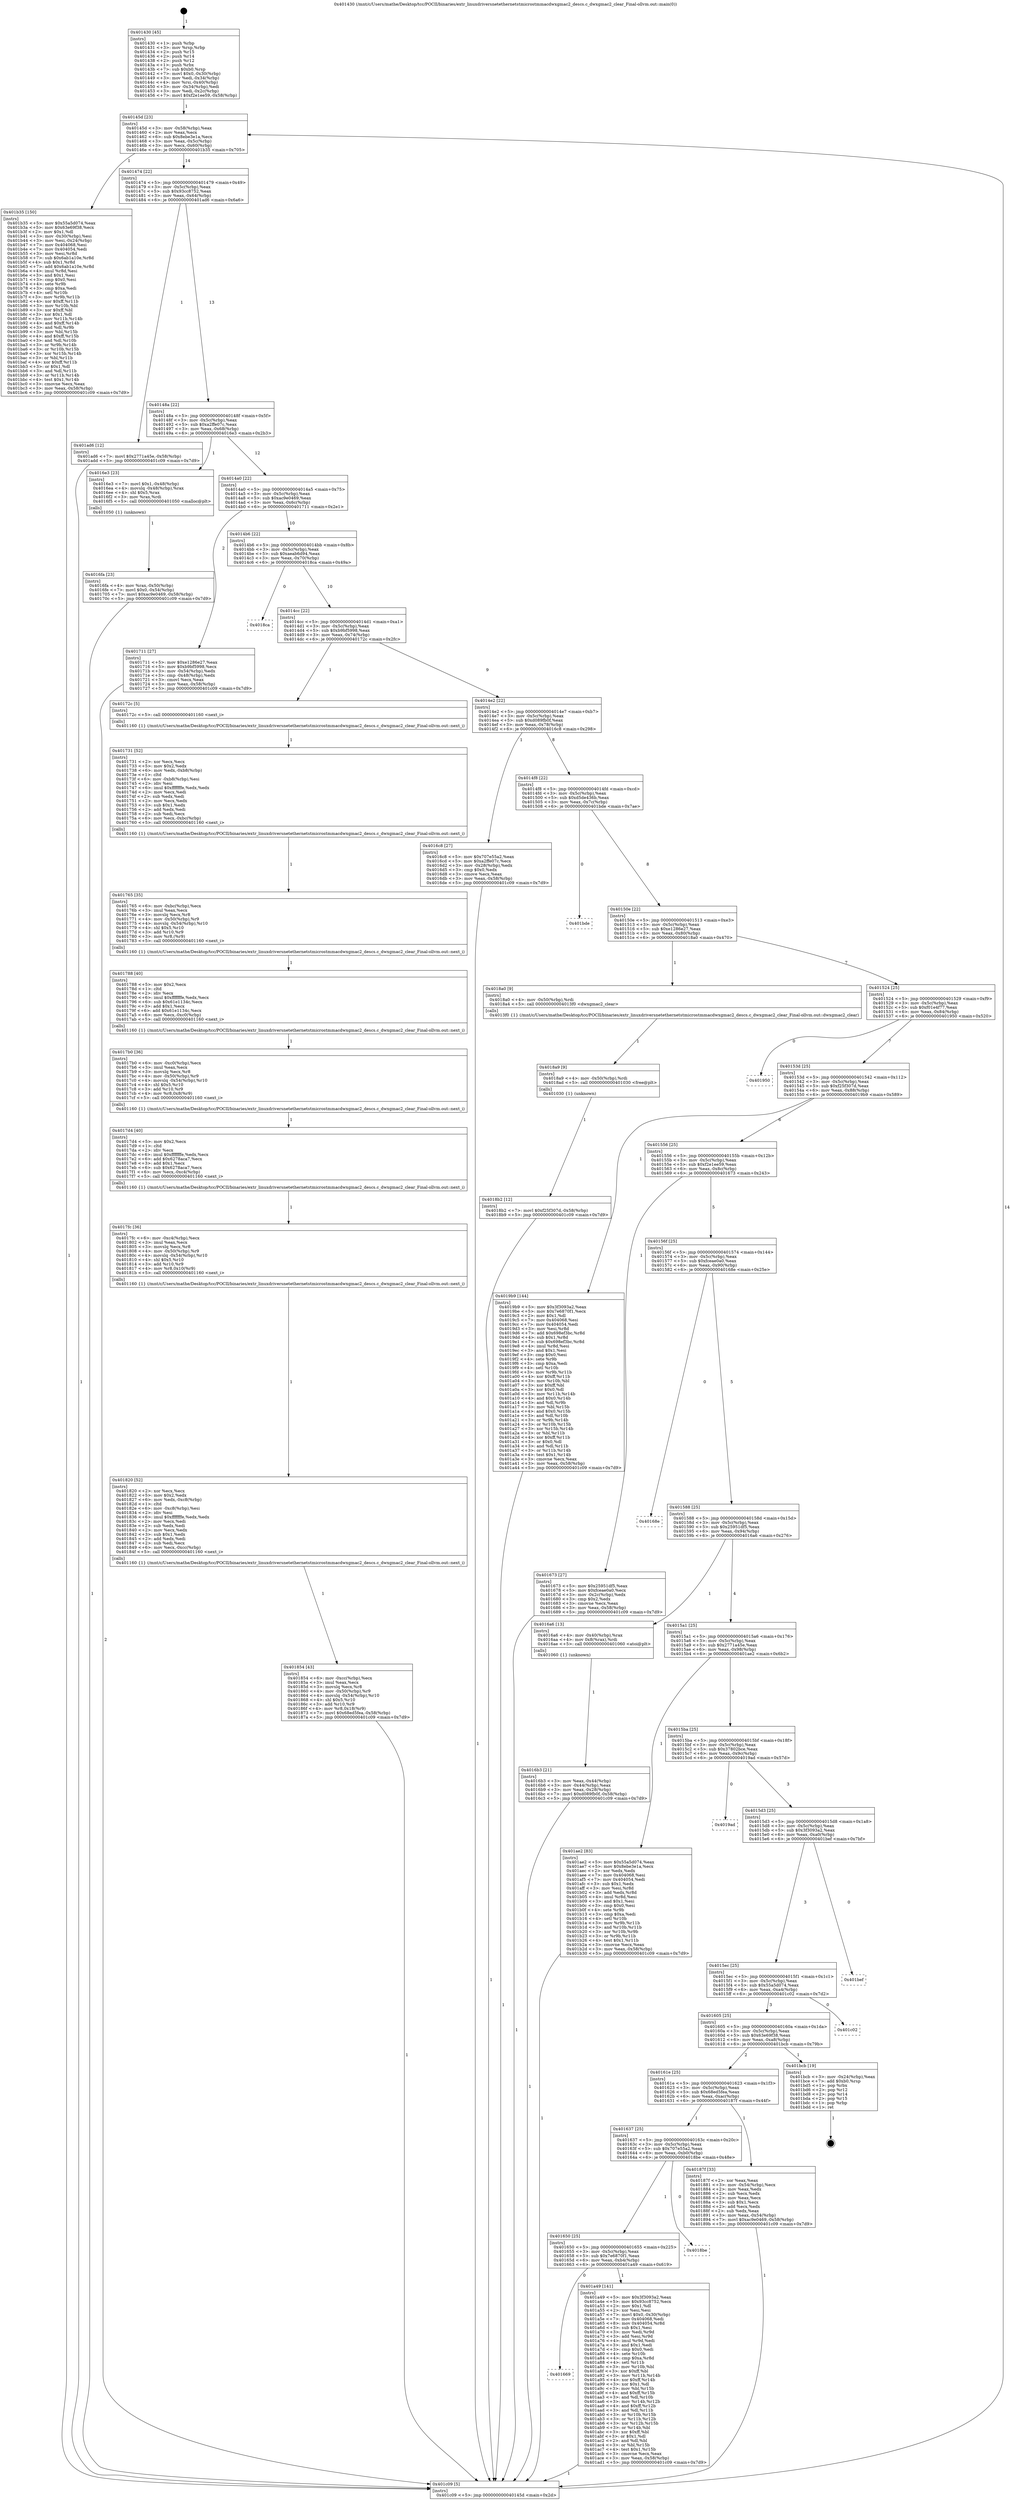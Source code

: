 digraph "0x401430" {
  label = "0x401430 (/mnt/c/Users/mathe/Desktop/tcc/POCII/binaries/extr_linuxdriversnetethernetstmicrostmmacdwxgmac2_descs.c_dwxgmac2_clear_Final-ollvm.out::main(0))"
  labelloc = "t"
  node[shape=record]

  Entry [label="",width=0.3,height=0.3,shape=circle,fillcolor=black,style=filled]
  "0x40145d" [label="{
     0x40145d [23]\l
     | [instrs]\l
     &nbsp;&nbsp;0x40145d \<+3\>: mov -0x58(%rbp),%eax\l
     &nbsp;&nbsp;0x401460 \<+2\>: mov %eax,%ecx\l
     &nbsp;&nbsp;0x401462 \<+6\>: sub $0x8ebe3e1a,%ecx\l
     &nbsp;&nbsp;0x401468 \<+3\>: mov %eax,-0x5c(%rbp)\l
     &nbsp;&nbsp;0x40146b \<+3\>: mov %ecx,-0x60(%rbp)\l
     &nbsp;&nbsp;0x40146e \<+6\>: je 0000000000401b35 \<main+0x705\>\l
  }"]
  "0x401b35" [label="{
     0x401b35 [150]\l
     | [instrs]\l
     &nbsp;&nbsp;0x401b35 \<+5\>: mov $0x55a5d074,%eax\l
     &nbsp;&nbsp;0x401b3a \<+5\>: mov $0x63e69f38,%ecx\l
     &nbsp;&nbsp;0x401b3f \<+2\>: mov $0x1,%dl\l
     &nbsp;&nbsp;0x401b41 \<+3\>: mov -0x30(%rbp),%esi\l
     &nbsp;&nbsp;0x401b44 \<+3\>: mov %esi,-0x24(%rbp)\l
     &nbsp;&nbsp;0x401b47 \<+7\>: mov 0x404068,%esi\l
     &nbsp;&nbsp;0x401b4e \<+7\>: mov 0x404054,%edi\l
     &nbsp;&nbsp;0x401b55 \<+3\>: mov %esi,%r8d\l
     &nbsp;&nbsp;0x401b58 \<+7\>: sub $0x6ab1a10e,%r8d\l
     &nbsp;&nbsp;0x401b5f \<+4\>: sub $0x1,%r8d\l
     &nbsp;&nbsp;0x401b63 \<+7\>: add $0x6ab1a10e,%r8d\l
     &nbsp;&nbsp;0x401b6a \<+4\>: imul %r8d,%esi\l
     &nbsp;&nbsp;0x401b6e \<+3\>: and $0x1,%esi\l
     &nbsp;&nbsp;0x401b71 \<+3\>: cmp $0x0,%esi\l
     &nbsp;&nbsp;0x401b74 \<+4\>: sete %r9b\l
     &nbsp;&nbsp;0x401b78 \<+3\>: cmp $0xa,%edi\l
     &nbsp;&nbsp;0x401b7b \<+4\>: setl %r10b\l
     &nbsp;&nbsp;0x401b7f \<+3\>: mov %r9b,%r11b\l
     &nbsp;&nbsp;0x401b82 \<+4\>: xor $0xff,%r11b\l
     &nbsp;&nbsp;0x401b86 \<+3\>: mov %r10b,%bl\l
     &nbsp;&nbsp;0x401b89 \<+3\>: xor $0xff,%bl\l
     &nbsp;&nbsp;0x401b8c \<+3\>: xor $0x1,%dl\l
     &nbsp;&nbsp;0x401b8f \<+3\>: mov %r11b,%r14b\l
     &nbsp;&nbsp;0x401b92 \<+4\>: and $0xff,%r14b\l
     &nbsp;&nbsp;0x401b96 \<+3\>: and %dl,%r9b\l
     &nbsp;&nbsp;0x401b99 \<+3\>: mov %bl,%r15b\l
     &nbsp;&nbsp;0x401b9c \<+4\>: and $0xff,%r15b\l
     &nbsp;&nbsp;0x401ba0 \<+3\>: and %dl,%r10b\l
     &nbsp;&nbsp;0x401ba3 \<+3\>: or %r9b,%r14b\l
     &nbsp;&nbsp;0x401ba6 \<+3\>: or %r10b,%r15b\l
     &nbsp;&nbsp;0x401ba9 \<+3\>: xor %r15b,%r14b\l
     &nbsp;&nbsp;0x401bac \<+3\>: or %bl,%r11b\l
     &nbsp;&nbsp;0x401baf \<+4\>: xor $0xff,%r11b\l
     &nbsp;&nbsp;0x401bb3 \<+3\>: or $0x1,%dl\l
     &nbsp;&nbsp;0x401bb6 \<+3\>: and %dl,%r11b\l
     &nbsp;&nbsp;0x401bb9 \<+3\>: or %r11b,%r14b\l
     &nbsp;&nbsp;0x401bbc \<+4\>: test $0x1,%r14b\l
     &nbsp;&nbsp;0x401bc0 \<+3\>: cmovne %ecx,%eax\l
     &nbsp;&nbsp;0x401bc3 \<+3\>: mov %eax,-0x58(%rbp)\l
     &nbsp;&nbsp;0x401bc6 \<+5\>: jmp 0000000000401c09 \<main+0x7d9\>\l
  }"]
  "0x401474" [label="{
     0x401474 [22]\l
     | [instrs]\l
     &nbsp;&nbsp;0x401474 \<+5\>: jmp 0000000000401479 \<main+0x49\>\l
     &nbsp;&nbsp;0x401479 \<+3\>: mov -0x5c(%rbp),%eax\l
     &nbsp;&nbsp;0x40147c \<+5\>: sub $0x93cc8752,%eax\l
     &nbsp;&nbsp;0x401481 \<+3\>: mov %eax,-0x64(%rbp)\l
     &nbsp;&nbsp;0x401484 \<+6\>: je 0000000000401ad6 \<main+0x6a6\>\l
  }"]
  Exit [label="",width=0.3,height=0.3,shape=circle,fillcolor=black,style=filled,peripheries=2]
  "0x401ad6" [label="{
     0x401ad6 [12]\l
     | [instrs]\l
     &nbsp;&nbsp;0x401ad6 \<+7\>: movl $0x2771a45e,-0x58(%rbp)\l
     &nbsp;&nbsp;0x401add \<+5\>: jmp 0000000000401c09 \<main+0x7d9\>\l
  }"]
  "0x40148a" [label="{
     0x40148a [22]\l
     | [instrs]\l
     &nbsp;&nbsp;0x40148a \<+5\>: jmp 000000000040148f \<main+0x5f\>\l
     &nbsp;&nbsp;0x40148f \<+3\>: mov -0x5c(%rbp),%eax\l
     &nbsp;&nbsp;0x401492 \<+5\>: sub $0xa2ffe07c,%eax\l
     &nbsp;&nbsp;0x401497 \<+3\>: mov %eax,-0x68(%rbp)\l
     &nbsp;&nbsp;0x40149a \<+6\>: je 00000000004016e3 \<main+0x2b3\>\l
  }"]
  "0x401669" [label="{
     0x401669\l
  }", style=dashed]
  "0x4016e3" [label="{
     0x4016e3 [23]\l
     | [instrs]\l
     &nbsp;&nbsp;0x4016e3 \<+7\>: movl $0x1,-0x48(%rbp)\l
     &nbsp;&nbsp;0x4016ea \<+4\>: movslq -0x48(%rbp),%rax\l
     &nbsp;&nbsp;0x4016ee \<+4\>: shl $0x5,%rax\l
     &nbsp;&nbsp;0x4016f2 \<+3\>: mov %rax,%rdi\l
     &nbsp;&nbsp;0x4016f5 \<+5\>: call 0000000000401050 \<malloc@plt\>\l
     | [calls]\l
     &nbsp;&nbsp;0x401050 \{1\} (unknown)\l
  }"]
  "0x4014a0" [label="{
     0x4014a0 [22]\l
     | [instrs]\l
     &nbsp;&nbsp;0x4014a0 \<+5\>: jmp 00000000004014a5 \<main+0x75\>\l
     &nbsp;&nbsp;0x4014a5 \<+3\>: mov -0x5c(%rbp),%eax\l
     &nbsp;&nbsp;0x4014a8 \<+5\>: sub $0xac9e0469,%eax\l
     &nbsp;&nbsp;0x4014ad \<+3\>: mov %eax,-0x6c(%rbp)\l
     &nbsp;&nbsp;0x4014b0 \<+6\>: je 0000000000401711 \<main+0x2e1\>\l
  }"]
  "0x401a49" [label="{
     0x401a49 [141]\l
     | [instrs]\l
     &nbsp;&nbsp;0x401a49 \<+5\>: mov $0x3f3093a2,%eax\l
     &nbsp;&nbsp;0x401a4e \<+5\>: mov $0x93cc8752,%ecx\l
     &nbsp;&nbsp;0x401a53 \<+2\>: mov $0x1,%dl\l
     &nbsp;&nbsp;0x401a55 \<+2\>: xor %esi,%esi\l
     &nbsp;&nbsp;0x401a57 \<+7\>: movl $0x0,-0x30(%rbp)\l
     &nbsp;&nbsp;0x401a5e \<+7\>: mov 0x404068,%edi\l
     &nbsp;&nbsp;0x401a65 \<+8\>: mov 0x404054,%r8d\l
     &nbsp;&nbsp;0x401a6d \<+3\>: sub $0x1,%esi\l
     &nbsp;&nbsp;0x401a70 \<+3\>: mov %edi,%r9d\l
     &nbsp;&nbsp;0x401a73 \<+3\>: add %esi,%r9d\l
     &nbsp;&nbsp;0x401a76 \<+4\>: imul %r9d,%edi\l
     &nbsp;&nbsp;0x401a7a \<+3\>: and $0x1,%edi\l
     &nbsp;&nbsp;0x401a7d \<+3\>: cmp $0x0,%edi\l
     &nbsp;&nbsp;0x401a80 \<+4\>: sete %r10b\l
     &nbsp;&nbsp;0x401a84 \<+4\>: cmp $0xa,%r8d\l
     &nbsp;&nbsp;0x401a88 \<+4\>: setl %r11b\l
     &nbsp;&nbsp;0x401a8c \<+3\>: mov %r10b,%bl\l
     &nbsp;&nbsp;0x401a8f \<+3\>: xor $0xff,%bl\l
     &nbsp;&nbsp;0x401a92 \<+3\>: mov %r11b,%r14b\l
     &nbsp;&nbsp;0x401a95 \<+4\>: xor $0xff,%r14b\l
     &nbsp;&nbsp;0x401a99 \<+3\>: xor $0x1,%dl\l
     &nbsp;&nbsp;0x401a9c \<+3\>: mov %bl,%r15b\l
     &nbsp;&nbsp;0x401a9f \<+4\>: and $0xff,%r15b\l
     &nbsp;&nbsp;0x401aa3 \<+3\>: and %dl,%r10b\l
     &nbsp;&nbsp;0x401aa6 \<+3\>: mov %r14b,%r12b\l
     &nbsp;&nbsp;0x401aa9 \<+4\>: and $0xff,%r12b\l
     &nbsp;&nbsp;0x401aad \<+3\>: and %dl,%r11b\l
     &nbsp;&nbsp;0x401ab0 \<+3\>: or %r10b,%r15b\l
     &nbsp;&nbsp;0x401ab3 \<+3\>: or %r11b,%r12b\l
     &nbsp;&nbsp;0x401ab6 \<+3\>: xor %r12b,%r15b\l
     &nbsp;&nbsp;0x401ab9 \<+3\>: or %r14b,%bl\l
     &nbsp;&nbsp;0x401abc \<+3\>: xor $0xff,%bl\l
     &nbsp;&nbsp;0x401abf \<+3\>: or $0x1,%dl\l
     &nbsp;&nbsp;0x401ac2 \<+2\>: and %dl,%bl\l
     &nbsp;&nbsp;0x401ac4 \<+3\>: or %bl,%r15b\l
     &nbsp;&nbsp;0x401ac7 \<+4\>: test $0x1,%r15b\l
     &nbsp;&nbsp;0x401acb \<+3\>: cmovne %ecx,%eax\l
     &nbsp;&nbsp;0x401ace \<+3\>: mov %eax,-0x58(%rbp)\l
     &nbsp;&nbsp;0x401ad1 \<+5\>: jmp 0000000000401c09 \<main+0x7d9\>\l
  }"]
  "0x401711" [label="{
     0x401711 [27]\l
     | [instrs]\l
     &nbsp;&nbsp;0x401711 \<+5\>: mov $0xe1286e27,%eax\l
     &nbsp;&nbsp;0x401716 \<+5\>: mov $0xb9bf5998,%ecx\l
     &nbsp;&nbsp;0x40171b \<+3\>: mov -0x54(%rbp),%edx\l
     &nbsp;&nbsp;0x40171e \<+3\>: cmp -0x48(%rbp),%edx\l
     &nbsp;&nbsp;0x401721 \<+3\>: cmovl %ecx,%eax\l
     &nbsp;&nbsp;0x401724 \<+3\>: mov %eax,-0x58(%rbp)\l
     &nbsp;&nbsp;0x401727 \<+5\>: jmp 0000000000401c09 \<main+0x7d9\>\l
  }"]
  "0x4014b6" [label="{
     0x4014b6 [22]\l
     | [instrs]\l
     &nbsp;&nbsp;0x4014b6 \<+5\>: jmp 00000000004014bb \<main+0x8b\>\l
     &nbsp;&nbsp;0x4014bb \<+3\>: mov -0x5c(%rbp),%eax\l
     &nbsp;&nbsp;0x4014be \<+5\>: sub $0xaeab6d94,%eax\l
     &nbsp;&nbsp;0x4014c3 \<+3\>: mov %eax,-0x70(%rbp)\l
     &nbsp;&nbsp;0x4014c6 \<+6\>: je 00000000004018ca \<main+0x49a\>\l
  }"]
  "0x401650" [label="{
     0x401650 [25]\l
     | [instrs]\l
     &nbsp;&nbsp;0x401650 \<+5\>: jmp 0000000000401655 \<main+0x225\>\l
     &nbsp;&nbsp;0x401655 \<+3\>: mov -0x5c(%rbp),%eax\l
     &nbsp;&nbsp;0x401658 \<+5\>: sub $0x7e6870f1,%eax\l
     &nbsp;&nbsp;0x40165d \<+6\>: mov %eax,-0xb4(%rbp)\l
     &nbsp;&nbsp;0x401663 \<+6\>: je 0000000000401a49 \<main+0x619\>\l
  }"]
  "0x4018ca" [label="{
     0x4018ca\l
  }", style=dashed]
  "0x4014cc" [label="{
     0x4014cc [22]\l
     | [instrs]\l
     &nbsp;&nbsp;0x4014cc \<+5\>: jmp 00000000004014d1 \<main+0xa1\>\l
     &nbsp;&nbsp;0x4014d1 \<+3\>: mov -0x5c(%rbp),%eax\l
     &nbsp;&nbsp;0x4014d4 \<+5\>: sub $0xb9bf5998,%eax\l
     &nbsp;&nbsp;0x4014d9 \<+3\>: mov %eax,-0x74(%rbp)\l
     &nbsp;&nbsp;0x4014dc \<+6\>: je 000000000040172c \<main+0x2fc\>\l
  }"]
  "0x4018be" [label="{
     0x4018be\l
  }", style=dashed]
  "0x40172c" [label="{
     0x40172c [5]\l
     | [instrs]\l
     &nbsp;&nbsp;0x40172c \<+5\>: call 0000000000401160 \<next_i\>\l
     | [calls]\l
     &nbsp;&nbsp;0x401160 \{1\} (/mnt/c/Users/mathe/Desktop/tcc/POCII/binaries/extr_linuxdriversnetethernetstmicrostmmacdwxgmac2_descs.c_dwxgmac2_clear_Final-ollvm.out::next_i)\l
  }"]
  "0x4014e2" [label="{
     0x4014e2 [22]\l
     | [instrs]\l
     &nbsp;&nbsp;0x4014e2 \<+5\>: jmp 00000000004014e7 \<main+0xb7\>\l
     &nbsp;&nbsp;0x4014e7 \<+3\>: mov -0x5c(%rbp),%eax\l
     &nbsp;&nbsp;0x4014ea \<+5\>: sub $0xd089fb0f,%eax\l
     &nbsp;&nbsp;0x4014ef \<+3\>: mov %eax,-0x78(%rbp)\l
     &nbsp;&nbsp;0x4014f2 \<+6\>: je 00000000004016c8 \<main+0x298\>\l
  }"]
  "0x4018b2" [label="{
     0x4018b2 [12]\l
     | [instrs]\l
     &nbsp;&nbsp;0x4018b2 \<+7\>: movl $0xf25f307d,-0x58(%rbp)\l
     &nbsp;&nbsp;0x4018b9 \<+5\>: jmp 0000000000401c09 \<main+0x7d9\>\l
  }"]
  "0x4016c8" [label="{
     0x4016c8 [27]\l
     | [instrs]\l
     &nbsp;&nbsp;0x4016c8 \<+5\>: mov $0x707e55a2,%eax\l
     &nbsp;&nbsp;0x4016cd \<+5\>: mov $0xa2ffe07c,%ecx\l
     &nbsp;&nbsp;0x4016d2 \<+3\>: mov -0x28(%rbp),%edx\l
     &nbsp;&nbsp;0x4016d5 \<+3\>: cmp $0x0,%edx\l
     &nbsp;&nbsp;0x4016d8 \<+3\>: cmove %ecx,%eax\l
     &nbsp;&nbsp;0x4016db \<+3\>: mov %eax,-0x58(%rbp)\l
     &nbsp;&nbsp;0x4016de \<+5\>: jmp 0000000000401c09 \<main+0x7d9\>\l
  }"]
  "0x4014f8" [label="{
     0x4014f8 [22]\l
     | [instrs]\l
     &nbsp;&nbsp;0x4014f8 \<+5\>: jmp 00000000004014fd \<main+0xcd\>\l
     &nbsp;&nbsp;0x4014fd \<+3\>: mov -0x5c(%rbp),%eax\l
     &nbsp;&nbsp;0x401500 \<+5\>: sub $0xd5de436b,%eax\l
     &nbsp;&nbsp;0x401505 \<+3\>: mov %eax,-0x7c(%rbp)\l
     &nbsp;&nbsp;0x401508 \<+6\>: je 0000000000401bde \<main+0x7ae\>\l
  }"]
  "0x4018a9" [label="{
     0x4018a9 [9]\l
     | [instrs]\l
     &nbsp;&nbsp;0x4018a9 \<+4\>: mov -0x50(%rbp),%rdi\l
     &nbsp;&nbsp;0x4018ad \<+5\>: call 0000000000401030 \<free@plt\>\l
     | [calls]\l
     &nbsp;&nbsp;0x401030 \{1\} (unknown)\l
  }"]
  "0x401bde" [label="{
     0x401bde\l
  }", style=dashed]
  "0x40150e" [label="{
     0x40150e [22]\l
     | [instrs]\l
     &nbsp;&nbsp;0x40150e \<+5\>: jmp 0000000000401513 \<main+0xe3\>\l
     &nbsp;&nbsp;0x401513 \<+3\>: mov -0x5c(%rbp),%eax\l
     &nbsp;&nbsp;0x401516 \<+5\>: sub $0xe1286e27,%eax\l
     &nbsp;&nbsp;0x40151b \<+3\>: mov %eax,-0x80(%rbp)\l
     &nbsp;&nbsp;0x40151e \<+6\>: je 00000000004018a0 \<main+0x470\>\l
  }"]
  "0x401637" [label="{
     0x401637 [25]\l
     | [instrs]\l
     &nbsp;&nbsp;0x401637 \<+5\>: jmp 000000000040163c \<main+0x20c\>\l
     &nbsp;&nbsp;0x40163c \<+3\>: mov -0x5c(%rbp),%eax\l
     &nbsp;&nbsp;0x40163f \<+5\>: sub $0x707e55a2,%eax\l
     &nbsp;&nbsp;0x401644 \<+6\>: mov %eax,-0xb0(%rbp)\l
     &nbsp;&nbsp;0x40164a \<+6\>: je 00000000004018be \<main+0x48e\>\l
  }"]
  "0x4018a0" [label="{
     0x4018a0 [9]\l
     | [instrs]\l
     &nbsp;&nbsp;0x4018a0 \<+4\>: mov -0x50(%rbp),%rdi\l
     &nbsp;&nbsp;0x4018a4 \<+5\>: call 00000000004013f0 \<dwxgmac2_clear\>\l
     | [calls]\l
     &nbsp;&nbsp;0x4013f0 \{1\} (/mnt/c/Users/mathe/Desktop/tcc/POCII/binaries/extr_linuxdriversnetethernetstmicrostmmacdwxgmac2_descs.c_dwxgmac2_clear_Final-ollvm.out::dwxgmac2_clear)\l
  }"]
  "0x401524" [label="{
     0x401524 [25]\l
     | [instrs]\l
     &nbsp;&nbsp;0x401524 \<+5\>: jmp 0000000000401529 \<main+0xf9\>\l
     &nbsp;&nbsp;0x401529 \<+3\>: mov -0x5c(%rbp),%eax\l
     &nbsp;&nbsp;0x40152c \<+5\>: sub $0xf01e4f77,%eax\l
     &nbsp;&nbsp;0x401531 \<+6\>: mov %eax,-0x84(%rbp)\l
     &nbsp;&nbsp;0x401537 \<+6\>: je 0000000000401950 \<main+0x520\>\l
  }"]
  "0x40187f" [label="{
     0x40187f [33]\l
     | [instrs]\l
     &nbsp;&nbsp;0x40187f \<+2\>: xor %eax,%eax\l
     &nbsp;&nbsp;0x401881 \<+3\>: mov -0x54(%rbp),%ecx\l
     &nbsp;&nbsp;0x401884 \<+2\>: mov %eax,%edx\l
     &nbsp;&nbsp;0x401886 \<+2\>: sub %ecx,%edx\l
     &nbsp;&nbsp;0x401888 \<+2\>: mov %eax,%ecx\l
     &nbsp;&nbsp;0x40188a \<+3\>: sub $0x1,%ecx\l
     &nbsp;&nbsp;0x40188d \<+2\>: add %ecx,%edx\l
     &nbsp;&nbsp;0x40188f \<+2\>: sub %edx,%eax\l
     &nbsp;&nbsp;0x401891 \<+3\>: mov %eax,-0x54(%rbp)\l
     &nbsp;&nbsp;0x401894 \<+7\>: movl $0xac9e0469,-0x58(%rbp)\l
     &nbsp;&nbsp;0x40189b \<+5\>: jmp 0000000000401c09 \<main+0x7d9\>\l
  }"]
  "0x401950" [label="{
     0x401950\l
  }", style=dashed]
  "0x40153d" [label="{
     0x40153d [25]\l
     | [instrs]\l
     &nbsp;&nbsp;0x40153d \<+5\>: jmp 0000000000401542 \<main+0x112\>\l
     &nbsp;&nbsp;0x401542 \<+3\>: mov -0x5c(%rbp),%eax\l
     &nbsp;&nbsp;0x401545 \<+5\>: sub $0xf25f307d,%eax\l
     &nbsp;&nbsp;0x40154a \<+6\>: mov %eax,-0x88(%rbp)\l
     &nbsp;&nbsp;0x401550 \<+6\>: je 00000000004019b9 \<main+0x589\>\l
  }"]
  "0x40161e" [label="{
     0x40161e [25]\l
     | [instrs]\l
     &nbsp;&nbsp;0x40161e \<+5\>: jmp 0000000000401623 \<main+0x1f3\>\l
     &nbsp;&nbsp;0x401623 \<+3\>: mov -0x5c(%rbp),%eax\l
     &nbsp;&nbsp;0x401626 \<+5\>: sub $0x68ed5fea,%eax\l
     &nbsp;&nbsp;0x40162b \<+6\>: mov %eax,-0xac(%rbp)\l
     &nbsp;&nbsp;0x401631 \<+6\>: je 000000000040187f \<main+0x44f\>\l
  }"]
  "0x4019b9" [label="{
     0x4019b9 [144]\l
     | [instrs]\l
     &nbsp;&nbsp;0x4019b9 \<+5\>: mov $0x3f3093a2,%eax\l
     &nbsp;&nbsp;0x4019be \<+5\>: mov $0x7e6870f1,%ecx\l
     &nbsp;&nbsp;0x4019c3 \<+2\>: mov $0x1,%dl\l
     &nbsp;&nbsp;0x4019c5 \<+7\>: mov 0x404068,%esi\l
     &nbsp;&nbsp;0x4019cc \<+7\>: mov 0x404054,%edi\l
     &nbsp;&nbsp;0x4019d3 \<+3\>: mov %esi,%r8d\l
     &nbsp;&nbsp;0x4019d6 \<+7\>: add $0x698ef3bc,%r8d\l
     &nbsp;&nbsp;0x4019dd \<+4\>: sub $0x1,%r8d\l
     &nbsp;&nbsp;0x4019e1 \<+7\>: sub $0x698ef3bc,%r8d\l
     &nbsp;&nbsp;0x4019e8 \<+4\>: imul %r8d,%esi\l
     &nbsp;&nbsp;0x4019ec \<+3\>: and $0x1,%esi\l
     &nbsp;&nbsp;0x4019ef \<+3\>: cmp $0x0,%esi\l
     &nbsp;&nbsp;0x4019f2 \<+4\>: sete %r9b\l
     &nbsp;&nbsp;0x4019f6 \<+3\>: cmp $0xa,%edi\l
     &nbsp;&nbsp;0x4019f9 \<+4\>: setl %r10b\l
     &nbsp;&nbsp;0x4019fd \<+3\>: mov %r9b,%r11b\l
     &nbsp;&nbsp;0x401a00 \<+4\>: xor $0xff,%r11b\l
     &nbsp;&nbsp;0x401a04 \<+3\>: mov %r10b,%bl\l
     &nbsp;&nbsp;0x401a07 \<+3\>: xor $0xff,%bl\l
     &nbsp;&nbsp;0x401a0a \<+3\>: xor $0x0,%dl\l
     &nbsp;&nbsp;0x401a0d \<+3\>: mov %r11b,%r14b\l
     &nbsp;&nbsp;0x401a10 \<+4\>: and $0x0,%r14b\l
     &nbsp;&nbsp;0x401a14 \<+3\>: and %dl,%r9b\l
     &nbsp;&nbsp;0x401a17 \<+3\>: mov %bl,%r15b\l
     &nbsp;&nbsp;0x401a1a \<+4\>: and $0x0,%r15b\l
     &nbsp;&nbsp;0x401a1e \<+3\>: and %dl,%r10b\l
     &nbsp;&nbsp;0x401a21 \<+3\>: or %r9b,%r14b\l
     &nbsp;&nbsp;0x401a24 \<+3\>: or %r10b,%r15b\l
     &nbsp;&nbsp;0x401a27 \<+3\>: xor %r15b,%r14b\l
     &nbsp;&nbsp;0x401a2a \<+3\>: or %bl,%r11b\l
     &nbsp;&nbsp;0x401a2d \<+4\>: xor $0xff,%r11b\l
     &nbsp;&nbsp;0x401a31 \<+3\>: or $0x0,%dl\l
     &nbsp;&nbsp;0x401a34 \<+3\>: and %dl,%r11b\l
     &nbsp;&nbsp;0x401a37 \<+3\>: or %r11b,%r14b\l
     &nbsp;&nbsp;0x401a3a \<+4\>: test $0x1,%r14b\l
     &nbsp;&nbsp;0x401a3e \<+3\>: cmovne %ecx,%eax\l
     &nbsp;&nbsp;0x401a41 \<+3\>: mov %eax,-0x58(%rbp)\l
     &nbsp;&nbsp;0x401a44 \<+5\>: jmp 0000000000401c09 \<main+0x7d9\>\l
  }"]
  "0x401556" [label="{
     0x401556 [25]\l
     | [instrs]\l
     &nbsp;&nbsp;0x401556 \<+5\>: jmp 000000000040155b \<main+0x12b\>\l
     &nbsp;&nbsp;0x40155b \<+3\>: mov -0x5c(%rbp),%eax\l
     &nbsp;&nbsp;0x40155e \<+5\>: sub $0xf2e1ee59,%eax\l
     &nbsp;&nbsp;0x401563 \<+6\>: mov %eax,-0x8c(%rbp)\l
     &nbsp;&nbsp;0x401569 \<+6\>: je 0000000000401673 \<main+0x243\>\l
  }"]
  "0x401bcb" [label="{
     0x401bcb [19]\l
     | [instrs]\l
     &nbsp;&nbsp;0x401bcb \<+3\>: mov -0x24(%rbp),%eax\l
     &nbsp;&nbsp;0x401bce \<+7\>: add $0xb0,%rsp\l
     &nbsp;&nbsp;0x401bd5 \<+1\>: pop %rbx\l
     &nbsp;&nbsp;0x401bd6 \<+2\>: pop %r12\l
     &nbsp;&nbsp;0x401bd8 \<+2\>: pop %r14\l
     &nbsp;&nbsp;0x401bda \<+2\>: pop %r15\l
     &nbsp;&nbsp;0x401bdc \<+1\>: pop %rbp\l
     &nbsp;&nbsp;0x401bdd \<+1\>: ret\l
  }"]
  "0x401673" [label="{
     0x401673 [27]\l
     | [instrs]\l
     &nbsp;&nbsp;0x401673 \<+5\>: mov $0x25951df5,%eax\l
     &nbsp;&nbsp;0x401678 \<+5\>: mov $0xfceae0a0,%ecx\l
     &nbsp;&nbsp;0x40167d \<+3\>: mov -0x2c(%rbp),%edx\l
     &nbsp;&nbsp;0x401680 \<+3\>: cmp $0x2,%edx\l
     &nbsp;&nbsp;0x401683 \<+3\>: cmovne %ecx,%eax\l
     &nbsp;&nbsp;0x401686 \<+3\>: mov %eax,-0x58(%rbp)\l
     &nbsp;&nbsp;0x401689 \<+5\>: jmp 0000000000401c09 \<main+0x7d9\>\l
  }"]
  "0x40156f" [label="{
     0x40156f [25]\l
     | [instrs]\l
     &nbsp;&nbsp;0x40156f \<+5\>: jmp 0000000000401574 \<main+0x144\>\l
     &nbsp;&nbsp;0x401574 \<+3\>: mov -0x5c(%rbp),%eax\l
     &nbsp;&nbsp;0x401577 \<+5\>: sub $0xfceae0a0,%eax\l
     &nbsp;&nbsp;0x40157c \<+6\>: mov %eax,-0x90(%rbp)\l
     &nbsp;&nbsp;0x401582 \<+6\>: je 000000000040168e \<main+0x25e\>\l
  }"]
  "0x401c09" [label="{
     0x401c09 [5]\l
     | [instrs]\l
     &nbsp;&nbsp;0x401c09 \<+5\>: jmp 000000000040145d \<main+0x2d\>\l
  }"]
  "0x401430" [label="{
     0x401430 [45]\l
     | [instrs]\l
     &nbsp;&nbsp;0x401430 \<+1\>: push %rbp\l
     &nbsp;&nbsp;0x401431 \<+3\>: mov %rsp,%rbp\l
     &nbsp;&nbsp;0x401434 \<+2\>: push %r15\l
     &nbsp;&nbsp;0x401436 \<+2\>: push %r14\l
     &nbsp;&nbsp;0x401438 \<+2\>: push %r12\l
     &nbsp;&nbsp;0x40143a \<+1\>: push %rbx\l
     &nbsp;&nbsp;0x40143b \<+7\>: sub $0xb0,%rsp\l
     &nbsp;&nbsp;0x401442 \<+7\>: movl $0x0,-0x30(%rbp)\l
     &nbsp;&nbsp;0x401449 \<+3\>: mov %edi,-0x34(%rbp)\l
     &nbsp;&nbsp;0x40144c \<+4\>: mov %rsi,-0x40(%rbp)\l
     &nbsp;&nbsp;0x401450 \<+3\>: mov -0x34(%rbp),%edi\l
     &nbsp;&nbsp;0x401453 \<+3\>: mov %edi,-0x2c(%rbp)\l
     &nbsp;&nbsp;0x401456 \<+7\>: movl $0xf2e1ee59,-0x58(%rbp)\l
  }"]
  "0x401605" [label="{
     0x401605 [25]\l
     | [instrs]\l
     &nbsp;&nbsp;0x401605 \<+5\>: jmp 000000000040160a \<main+0x1da\>\l
     &nbsp;&nbsp;0x40160a \<+3\>: mov -0x5c(%rbp),%eax\l
     &nbsp;&nbsp;0x40160d \<+5\>: sub $0x63e69f38,%eax\l
     &nbsp;&nbsp;0x401612 \<+6\>: mov %eax,-0xa8(%rbp)\l
     &nbsp;&nbsp;0x401618 \<+6\>: je 0000000000401bcb \<main+0x79b\>\l
  }"]
  "0x40168e" [label="{
     0x40168e\l
  }", style=dashed]
  "0x401588" [label="{
     0x401588 [25]\l
     | [instrs]\l
     &nbsp;&nbsp;0x401588 \<+5\>: jmp 000000000040158d \<main+0x15d\>\l
     &nbsp;&nbsp;0x40158d \<+3\>: mov -0x5c(%rbp),%eax\l
     &nbsp;&nbsp;0x401590 \<+5\>: sub $0x25951df5,%eax\l
     &nbsp;&nbsp;0x401595 \<+6\>: mov %eax,-0x94(%rbp)\l
     &nbsp;&nbsp;0x40159b \<+6\>: je 00000000004016a6 \<main+0x276\>\l
  }"]
  "0x401c02" [label="{
     0x401c02\l
  }", style=dashed]
  "0x4016a6" [label="{
     0x4016a6 [13]\l
     | [instrs]\l
     &nbsp;&nbsp;0x4016a6 \<+4\>: mov -0x40(%rbp),%rax\l
     &nbsp;&nbsp;0x4016aa \<+4\>: mov 0x8(%rax),%rdi\l
     &nbsp;&nbsp;0x4016ae \<+5\>: call 0000000000401060 \<atoi@plt\>\l
     | [calls]\l
     &nbsp;&nbsp;0x401060 \{1\} (unknown)\l
  }"]
  "0x4015a1" [label="{
     0x4015a1 [25]\l
     | [instrs]\l
     &nbsp;&nbsp;0x4015a1 \<+5\>: jmp 00000000004015a6 \<main+0x176\>\l
     &nbsp;&nbsp;0x4015a6 \<+3\>: mov -0x5c(%rbp),%eax\l
     &nbsp;&nbsp;0x4015a9 \<+5\>: sub $0x2771a45e,%eax\l
     &nbsp;&nbsp;0x4015ae \<+6\>: mov %eax,-0x98(%rbp)\l
     &nbsp;&nbsp;0x4015b4 \<+6\>: je 0000000000401ae2 \<main+0x6b2\>\l
  }"]
  "0x4016b3" [label="{
     0x4016b3 [21]\l
     | [instrs]\l
     &nbsp;&nbsp;0x4016b3 \<+3\>: mov %eax,-0x44(%rbp)\l
     &nbsp;&nbsp;0x4016b6 \<+3\>: mov -0x44(%rbp),%eax\l
     &nbsp;&nbsp;0x4016b9 \<+3\>: mov %eax,-0x28(%rbp)\l
     &nbsp;&nbsp;0x4016bc \<+7\>: movl $0xd089fb0f,-0x58(%rbp)\l
     &nbsp;&nbsp;0x4016c3 \<+5\>: jmp 0000000000401c09 \<main+0x7d9\>\l
  }"]
  "0x4016fa" [label="{
     0x4016fa [23]\l
     | [instrs]\l
     &nbsp;&nbsp;0x4016fa \<+4\>: mov %rax,-0x50(%rbp)\l
     &nbsp;&nbsp;0x4016fe \<+7\>: movl $0x0,-0x54(%rbp)\l
     &nbsp;&nbsp;0x401705 \<+7\>: movl $0xac9e0469,-0x58(%rbp)\l
     &nbsp;&nbsp;0x40170c \<+5\>: jmp 0000000000401c09 \<main+0x7d9\>\l
  }"]
  "0x401731" [label="{
     0x401731 [52]\l
     | [instrs]\l
     &nbsp;&nbsp;0x401731 \<+2\>: xor %ecx,%ecx\l
     &nbsp;&nbsp;0x401733 \<+5\>: mov $0x2,%edx\l
     &nbsp;&nbsp;0x401738 \<+6\>: mov %edx,-0xb8(%rbp)\l
     &nbsp;&nbsp;0x40173e \<+1\>: cltd\l
     &nbsp;&nbsp;0x40173f \<+6\>: mov -0xb8(%rbp),%esi\l
     &nbsp;&nbsp;0x401745 \<+2\>: idiv %esi\l
     &nbsp;&nbsp;0x401747 \<+6\>: imul $0xfffffffe,%edx,%edx\l
     &nbsp;&nbsp;0x40174d \<+2\>: mov %ecx,%edi\l
     &nbsp;&nbsp;0x40174f \<+2\>: sub %edx,%edi\l
     &nbsp;&nbsp;0x401751 \<+2\>: mov %ecx,%edx\l
     &nbsp;&nbsp;0x401753 \<+3\>: sub $0x1,%edx\l
     &nbsp;&nbsp;0x401756 \<+2\>: add %edx,%edi\l
     &nbsp;&nbsp;0x401758 \<+2\>: sub %edi,%ecx\l
     &nbsp;&nbsp;0x40175a \<+6\>: mov %ecx,-0xbc(%rbp)\l
     &nbsp;&nbsp;0x401760 \<+5\>: call 0000000000401160 \<next_i\>\l
     | [calls]\l
     &nbsp;&nbsp;0x401160 \{1\} (/mnt/c/Users/mathe/Desktop/tcc/POCII/binaries/extr_linuxdriversnetethernetstmicrostmmacdwxgmac2_descs.c_dwxgmac2_clear_Final-ollvm.out::next_i)\l
  }"]
  "0x401765" [label="{
     0x401765 [35]\l
     | [instrs]\l
     &nbsp;&nbsp;0x401765 \<+6\>: mov -0xbc(%rbp),%ecx\l
     &nbsp;&nbsp;0x40176b \<+3\>: imul %eax,%ecx\l
     &nbsp;&nbsp;0x40176e \<+3\>: movslq %ecx,%r8\l
     &nbsp;&nbsp;0x401771 \<+4\>: mov -0x50(%rbp),%r9\l
     &nbsp;&nbsp;0x401775 \<+4\>: movslq -0x54(%rbp),%r10\l
     &nbsp;&nbsp;0x401779 \<+4\>: shl $0x5,%r10\l
     &nbsp;&nbsp;0x40177d \<+3\>: add %r10,%r9\l
     &nbsp;&nbsp;0x401780 \<+3\>: mov %r8,(%r9)\l
     &nbsp;&nbsp;0x401783 \<+5\>: call 0000000000401160 \<next_i\>\l
     | [calls]\l
     &nbsp;&nbsp;0x401160 \{1\} (/mnt/c/Users/mathe/Desktop/tcc/POCII/binaries/extr_linuxdriversnetethernetstmicrostmmacdwxgmac2_descs.c_dwxgmac2_clear_Final-ollvm.out::next_i)\l
  }"]
  "0x401788" [label="{
     0x401788 [40]\l
     | [instrs]\l
     &nbsp;&nbsp;0x401788 \<+5\>: mov $0x2,%ecx\l
     &nbsp;&nbsp;0x40178d \<+1\>: cltd\l
     &nbsp;&nbsp;0x40178e \<+2\>: idiv %ecx\l
     &nbsp;&nbsp;0x401790 \<+6\>: imul $0xfffffffe,%edx,%ecx\l
     &nbsp;&nbsp;0x401796 \<+6\>: sub $0x61e1134c,%ecx\l
     &nbsp;&nbsp;0x40179c \<+3\>: add $0x1,%ecx\l
     &nbsp;&nbsp;0x40179f \<+6\>: add $0x61e1134c,%ecx\l
     &nbsp;&nbsp;0x4017a5 \<+6\>: mov %ecx,-0xc0(%rbp)\l
     &nbsp;&nbsp;0x4017ab \<+5\>: call 0000000000401160 \<next_i\>\l
     | [calls]\l
     &nbsp;&nbsp;0x401160 \{1\} (/mnt/c/Users/mathe/Desktop/tcc/POCII/binaries/extr_linuxdriversnetethernetstmicrostmmacdwxgmac2_descs.c_dwxgmac2_clear_Final-ollvm.out::next_i)\l
  }"]
  "0x4017b0" [label="{
     0x4017b0 [36]\l
     | [instrs]\l
     &nbsp;&nbsp;0x4017b0 \<+6\>: mov -0xc0(%rbp),%ecx\l
     &nbsp;&nbsp;0x4017b6 \<+3\>: imul %eax,%ecx\l
     &nbsp;&nbsp;0x4017b9 \<+3\>: movslq %ecx,%r8\l
     &nbsp;&nbsp;0x4017bc \<+4\>: mov -0x50(%rbp),%r9\l
     &nbsp;&nbsp;0x4017c0 \<+4\>: movslq -0x54(%rbp),%r10\l
     &nbsp;&nbsp;0x4017c4 \<+4\>: shl $0x5,%r10\l
     &nbsp;&nbsp;0x4017c8 \<+3\>: add %r10,%r9\l
     &nbsp;&nbsp;0x4017cb \<+4\>: mov %r8,0x8(%r9)\l
     &nbsp;&nbsp;0x4017cf \<+5\>: call 0000000000401160 \<next_i\>\l
     | [calls]\l
     &nbsp;&nbsp;0x401160 \{1\} (/mnt/c/Users/mathe/Desktop/tcc/POCII/binaries/extr_linuxdriversnetethernetstmicrostmmacdwxgmac2_descs.c_dwxgmac2_clear_Final-ollvm.out::next_i)\l
  }"]
  "0x4017d4" [label="{
     0x4017d4 [40]\l
     | [instrs]\l
     &nbsp;&nbsp;0x4017d4 \<+5\>: mov $0x2,%ecx\l
     &nbsp;&nbsp;0x4017d9 \<+1\>: cltd\l
     &nbsp;&nbsp;0x4017da \<+2\>: idiv %ecx\l
     &nbsp;&nbsp;0x4017dc \<+6\>: imul $0xfffffffe,%edx,%ecx\l
     &nbsp;&nbsp;0x4017e2 \<+6\>: add $0x6278aca7,%ecx\l
     &nbsp;&nbsp;0x4017e8 \<+3\>: add $0x1,%ecx\l
     &nbsp;&nbsp;0x4017eb \<+6\>: sub $0x6278aca7,%ecx\l
     &nbsp;&nbsp;0x4017f1 \<+6\>: mov %ecx,-0xc4(%rbp)\l
     &nbsp;&nbsp;0x4017f7 \<+5\>: call 0000000000401160 \<next_i\>\l
     | [calls]\l
     &nbsp;&nbsp;0x401160 \{1\} (/mnt/c/Users/mathe/Desktop/tcc/POCII/binaries/extr_linuxdriversnetethernetstmicrostmmacdwxgmac2_descs.c_dwxgmac2_clear_Final-ollvm.out::next_i)\l
  }"]
  "0x4017fc" [label="{
     0x4017fc [36]\l
     | [instrs]\l
     &nbsp;&nbsp;0x4017fc \<+6\>: mov -0xc4(%rbp),%ecx\l
     &nbsp;&nbsp;0x401802 \<+3\>: imul %eax,%ecx\l
     &nbsp;&nbsp;0x401805 \<+3\>: movslq %ecx,%r8\l
     &nbsp;&nbsp;0x401808 \<+4\>: mov -0x50(%rbp),%r9\l
     &nbsp;&nbsp;0x40180c \<+4\>: movslq -0x54(%rbp),%r10\l
     &nbsp;&nbsp;0x401810 \<+4\>: shl $0x5,%r10\l
     &nbsp;&nbsp;0x401814 \<+3\>: add %r10,%r9\l
     &nbsp;&nbsp;0x401817 \<+4\>: mov %r8,0x10(%r9)\l
     &nbsp;&nbsp;0x40181b \<+5\>: call 0000000000401160 \<next_i\>\l
     | [calls]\l
     &nbsp;&nbsp;0x401160 \{1\} (/mnt/c/Users/mathe/Desktop/tcc/POCII/binaries/extr_linuxdriversnetethernetstmicrostmmacdwxgmac2_descs.c_dwxgmac2_clear_Final-ollvm.out::next_i)\l
  }"]
  "0x401820" [label="{
     0x401820 [52]\l
     | [instrs]\l
     &nbsp;&nbsp;0x401820 \<+2\>: xor %ecx,%ecx\l
     &nbsp;&nbsp;0x401822 \<+5\>: mov $0x2,%edx\l
     &nbsp;&nbsp;0x401827 \<+6\>: mov %edx,-0xc8(%rbp)\l
     &nbsp;&nbsp;0x40182d \<+1\>: cltd\l
     &nbsp;&nbsp;0x40182e \<+6\>: mov -0xc8(%rbp),%esi\l
     &nbsp;&nbsp;0x401834 \<+2\>: idiv %esi\l
     &nbsp;&nbsp;0x401836 \<+6\>: imul $0xfffffffe,%edx,%edx\l
     &nbsp;&nbsp;0x40183c \<+2\>: mov %ecx,%edi\l
     &nbsp;&nbsp;0x40183e \<+2\>: sub %edx,%edi\l
     &nbsp;&nbsp;0x401840 \<+2\>: mov %ecx,%edx\l
     &nbsp;&nbsp;0x401842 \<+3\>: sub $0x1,%edx\l
     &nbsp;&nbsp;0x401845 \<+2\>: add %edx,%edi\l
     &nbsp;&nbsp;0x401847 \<+2\>: sub %edi,%ecx\l
     &nbsp;&nbsp;0x401849 \<+6\>: mov %ecx,-0xcc(%rbp)\l
     &nbsp;&nbsp;0x40184f \<+5\>: call 0000000000401160 \<next_i\>\l
     | [calls]\l
     &nbsp;&nbsp;0x401160 \{1\} (/mnt/c/Users/mathe/Desktop/tcc/POCII/binaries/extr_linuxdriversnetethernetstmicrostmmacdwxgmac2_descs.c_dwxgmac2_clear_Final-ollvm.out::next_i)\l
  }"]
  "0x401854" [label="{
     0x401854 [43]\l
     | [instrs]\l
     &nbsp;&nbsp;0x401854 \<+6\>: mov -0xcc(%rbp),%ecx\l
     &nbsp;&nbsp;0x40185a \<+3\>: imul %eax,%ecx\l
     &nbsp;&nbsp;0x40185d \<+3\>: movslq %ecx,%r8\l
     &nbsp;&nbsp;0x401860 \<+4\>: mov -0x50(%rbp),%r9\l
     &nbsp;&nbsp;0x401864 \<+4\>: movslq -0x54(%rbp),%r10\l
     &nbsp;&nbsp;0x401868 \<+4\>: shl $0x5,%r10\l
     &nbsp;&nbsp;0x40186c \<+3\>: add %r10,%r9\l
     &nbsp;&nbsp;0x40186f \<+4\>: mov %r8,0x18(%r9)\l
     &nbsp;&nbsp;0x401873 \<+7\>: movl $0x68ed5fea,-0x58(%rbp)\l
     &nbsp;&nbsp;0x40187a \<+5\>: jmp 0000000000401c09 \<main+0x7d9\>\l
  }"]
  "0x4015ec" [label="{
     0x4015ec [25]\l
     | [instrs]\l
     &nbsp;&nbsp;0x4015ec \<+5\>: jmp 00000000004015f1 \<main+0x1c1\>\l
     &nbsp;&nbsp;0x4015f1 \<+3\>: mov -0x5c(%rbp),%eax\l
     &nbsp;&nbsp;0x4015f4 \<+5\>: sub $0x55a5d074,%eax\l
     &nbsp;&nbsp;0x4015f9 \<+6\>: mov %eax,-0xa4(%rbp)\l
     &nbsp;&nbsp;0x4015ff \<+6\>: je 0000000000401c02 \<main+0x7d2\>\l
  }"]
  "0x401ae2" [label="{
     0x401ae2 [83]\l
     | [instrs]\l
     &nbsp;&nbsp;0x401ae2 \<+5\>: mov $0x55a5d074,%eax\l
     &nbsp;&nbsp;0x401ae7 \<+5\>: mov $0x8ebe3e1a,%ecx\l
     &nbsp;&nbsp;0x401aec \<+2\>: xor %edx,%edx\l
     &nbsp;&nbsp;0x401aee \<+7\>: mov 0x404068,%esi\l
     &nbsp;&nbsp;0x401af5 \<+7\>: mov 0x404054,%edi\l
     &nbsp;&nbsp;0x401afc \<+3\>: sub $0x1,%edx\l
     &nbsp;&nbsp;0x401aff \<+3\>: mov %esi,%r8d\l
     &nbsp;&nbsp;0x401b02 \<+3\>: add %edx,%r8d\l
     &nbsp;&nbsp;0x401b05 \<+4\>: imul %r8d,%esi\l
     &nbsp;&nbsp;0x401b09 \<+3\>: and $0x1,%esi\l
     &nbsp;&nbsp;0x401b0c \<+3\>: cmp $0x0,%esi\l
     &nbsp;&nbsp;0x401b0f \<+4\>: sete %r9b\l
     &nbsp;&nbsp;0x401b13 \<+3\>: cmp $0xa,%edi\l
     &nbsp;&nbsp;0x401b16 \<+4\>: setl %r10b\l
     &nbsp;&nbsp;0x401b1a \<+3\>: mov %r9b,%r11b\l
     &nbsp;&nbsp;0x401b1d \<+3\>: and %r10b,%r11b\l
     &nbsp;&nbsp;0x401b20 \<+3\>: xor %r10b,%r9b\l
     &nbsp;&nbsp;0x401b23 \<+3\>: or %r9b,%r11b\l
     &nbsp;&nbsp;0x401b26 \<+4\>: test $0x1,%r11b\l
     &nbsp;&nbsp;0x401b2a \<+3\>: cmovne %ecx,%eax\l
     &nbsp;&nbsp;0x401b2d \<+3\>: mov %eax,-0x58(%rbp)\l
     &nbsp;&nbsp;0x401b30 \<+5\>: jmp 0000000000401c09 \<main+0x7d9\>\l
  }"]
  "0x4015ba" [label="{
     0x4015ba [25]\l
     | [instrs]\l
     &nbsp;&nbsp;0x4015ba \<+5\>: jmp 00000000004015bf \<main+0x18f\>\l
     &nbsp;&nbsp;0x4015bf \<+3\>: mov -0x5c(%rbp),%eax\l
     &nbsp;&nbsp;0x4015c2 \<+5\>: sub $0x37802bce,%eax\l
     &nbsp;&nbsp;0x4015c7 \<+6\>: mov %eax,-0x9c(%rbp)\l
     &nbsp;&nbsp;0x4015cd \<+6\>: je 00000000004019ad \<main+0x57d\>\l
  }"]
  "0x401bef" [label="{
     0x401bef\l
  }", style=dashed]
  "0x4019ad" [label="{
     0x4019ad\l
  }", style=dashed]
  "0x4015d3" [label="{
     0x4015d3 [25]\l
     | [instrs]\l
     &nbsp;&nbsp;0x4015d3 \<+5\>: jmp 00000000004015d8 \<main+0x1a8\>\l
     &nbsp;&nbsp;0x4015d8 \<+3\>: mov -0x5c(%rbp),%eax\l
     &nbsp;&nbsp;0x4015db \<+5\>: sub $0x3f3093a2,%eax\l
     &nbsp;&nbsp;0x4015e0 \<+6\>: mov %eax,-0xa0(%rbp)\l
     &nbsp;&nbsp;0x4015e6 \<+6\>: je 0000000000401bef \<main+0x7bf\>\l
  }"]
  Entry -> "0x401430" [label=" 1"]
  "0x40145d" -> "0x401b35" [label=" 1"]
  "0x40145d" -> "0x401474" [label=" 14"]
  "0x401bcb" -> Exit [label=" 1"]
  "0x401474" -> "0x401ad6" [label=" 1"]
  "0x401474" -> "0x40148a" [label=" 13"]
  "0x401b35" -> "0x401c09" [label=" 1"]
  "0x40148a" -> "0x4016e3" [label=" 1"]
  "0x40148a" -> "0x4014a0" [label=" 12"]
  "0x401ae2" -> "0x401c09" [label=" 1"]
  "0x4014a0" -> "0x401711" [label=" 2"]
  "0x4014a0" -> "0x4014b6" [label=" 10"]
  "0x401ad6" -> "0x401c09" [label=" 1"]
  "0x4014b6" -> "0x4018ca" [label=" 0"]
  "0x4014b6" -> "0x4014cc" [label=" 10"]
  "0x401650" -> "0x401669" [label=" 0"]
  "0x4014cc" -> "0x40172c" [label=" 1"]
  "0x4014cc" -> "0x4014e2" [label=" 9"]
  "0x401650" -> "0x401a49" [label=" 1"]
  "0x4014e2" -> "0x4016c8" [label=" 1"]
  "0x4014e2" -> "0x4014f8" [label=" 8"]
  "0x401637" -> "0x401650" [label=" 1"]
  "0x4014f8" -> "0x401bde" [label=" 0"]
  "0x4014f8" -> "0x40150e" [label=" 8"]
  "0x401637" -> "0x4018be" [label=" 0"]
  "0x40150e" -> "0x4018a0" [label=" 1"]
  "0x40150e" -> "0x401524" [label=" 7"]
  "0x401a49" -> "0x401c09" [label=" 1"]
  "0x401524" -> "0x401950" [label=" 0"]
  "0x401524" -> "0x40153d" [label=" 7"]
  "0x4019b9" -> "0x401c09" [label=" 1"]
  "0x40153d" -> "0x4019b9" [label=" 1"]
  "0x40153d" -> "0x401556" [label=" 6"]
  "0x4018a9" -> "0x4018b2" [label=" 1"]
  "0x401556" -> "0x401673" [label=" 1"]
  "0x401556" -> "0x40156f" [label=" 5"]
  "0x401673" -> "0x401c09" [label=" 1"]
  "0x401430" -> "0x40145d" [label=" 1"]
  "0x401c09" -> "0x40145d" [label=" 14"]
  "0x4018a0" -> "0x4018a9" [label=" 1"]
  "0x40156f" -> "0x40168e" [label=" 0"]
  "0x40156f" -> "0x401588" [label=" 5"]
  "0x40161e" -> "0x401637" [label=" 1"]
  "0x401588" -> "0x4016a6" [label=" 1"]
  "0x401588" -> "0x4015a1" [label=" 4"]
  "0x4016a6" -> "0x4016b3" [label=" 1"]
  "0x4016b3" -> "0x401c09" [label=" 1"]
  "0x4016c8" -> "0x401c09" [label=" 1"]
  "0x4016e3" -> "0x4016fa" [label=" 1"]
  "0x4016fa" -> "0x401c09" [label=" 1"]
  "0x401711" -> "0x401c09" [label=" 2"]
  "0x40172c" -> "0x401731" [label=" 1"]
  "0x401731" -> "0x401765" [label=" 1"]
  "0x401765" -> "0x401788" [label=" 1"]
  "0x401788" -> "0x4017b0" [label=" 1"]
  "0x4017b0" -> "0x4017d4" [label=" 1"]
  "0x4017d4" -> "0x4017fc" [label=" 1"]
  "0x4017fc" -> "0x401820" [label=" 1"]
  "0x401820" -> "0x401854" [label=" 1"]
  "0x401854" -> "0x401c09" [label=" 1"]
  "0x40161e" -> "0x40187f" [label=" 1"]
  "0x4015a1" -> "0x401ae2" [label=" 1"]
  "0x4015a1" -> "0x4015ba" [label=" 3"]
  "0x401605" -> "0x40161e" [label=" 2"]
  "0x4015ba" -> "0x4019ad" [label=" 0"]
  "0x4015ba" -> "0x4015d3" [label=" 3"]
  "0x401605" -> "0x401bcb" [label=" 1"]
  "0x4015d3" -> "0x401bef" [label=" 0"]
  "0x4015d3" -> "0x4015ec" [label=" 3"]
  "0x4018b2" -> "0x401c09" [label=" 1"]
  "0x4015ec" -> "0x401c02" [label=" 0"]
  "0x4015ec" -> "0x401605" [label=" 3"]
  "0x40187f" -> "0x401c09" [label=" 1"]
}
